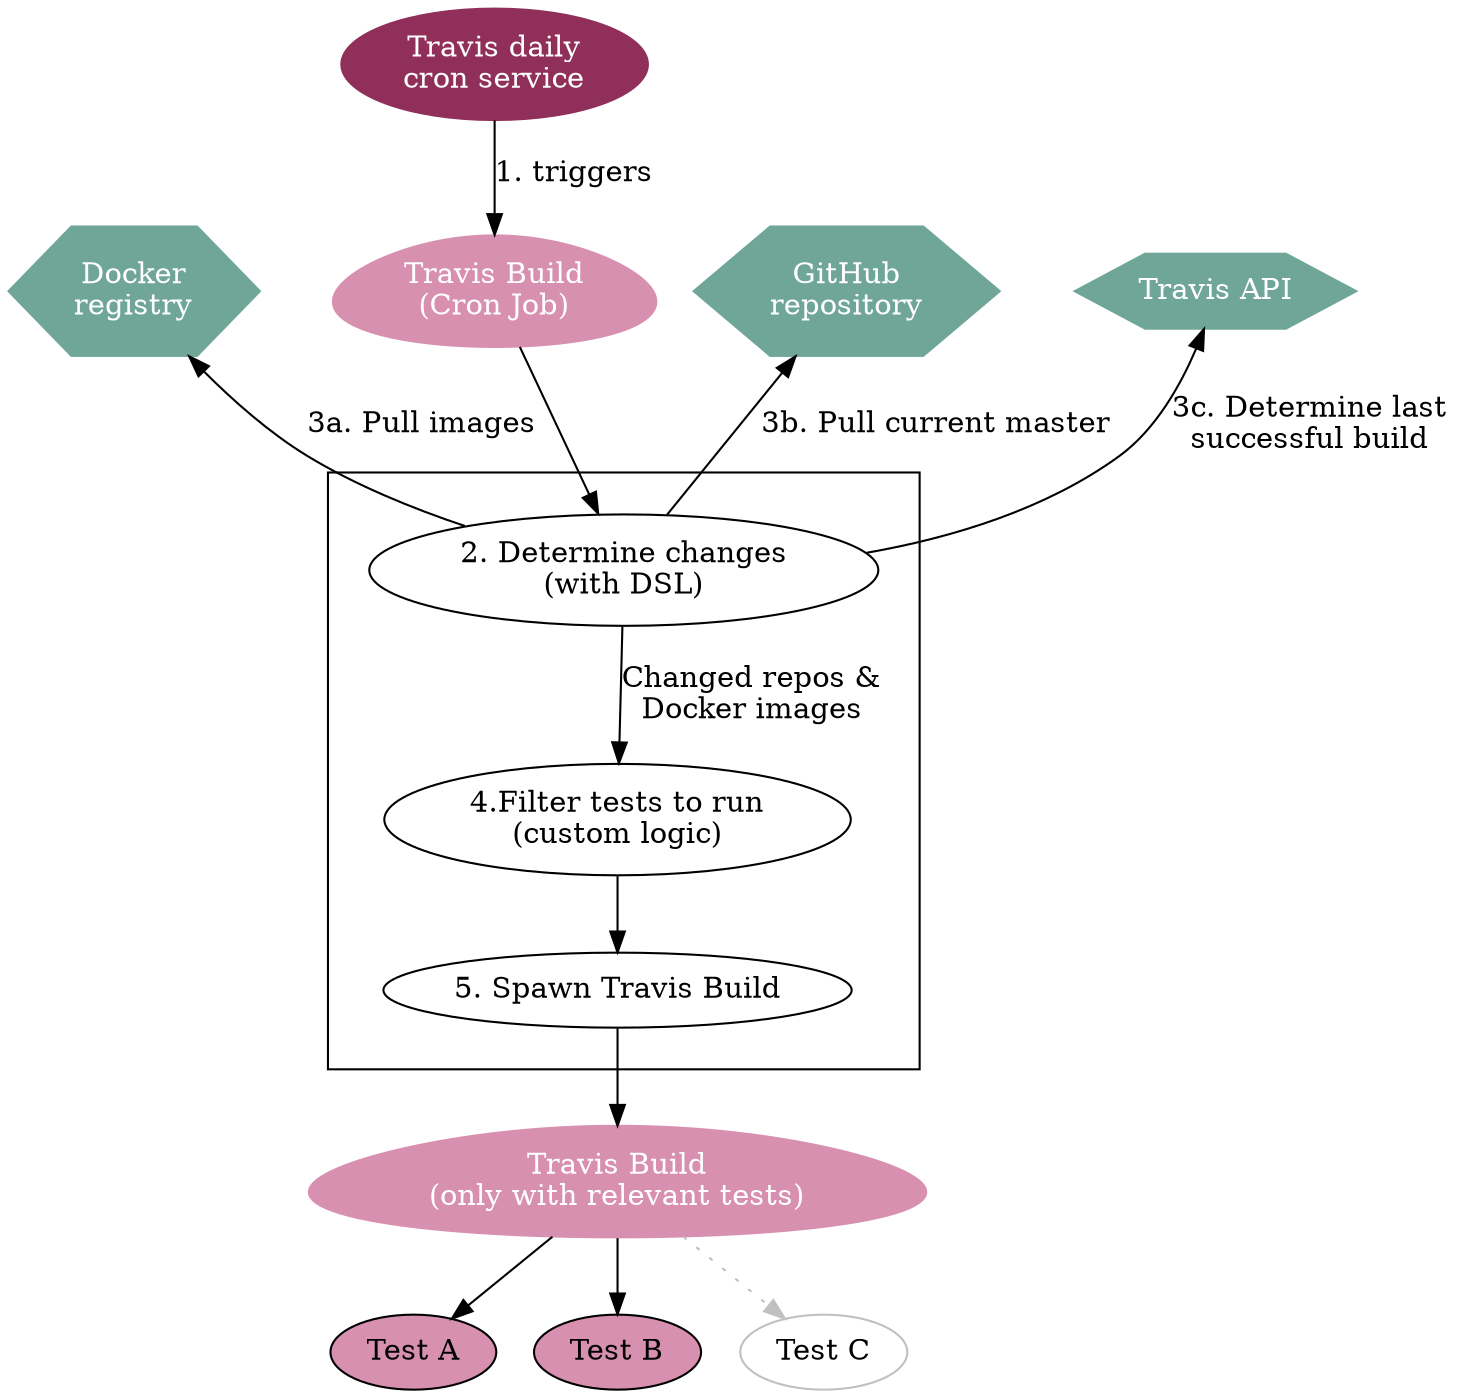 digraph spawn_travis_build_architect {
//  edge[minlen=2];

  travis_cron_trigger[label="Travis daily\ncron service",style="filled", color="#90305A", fontcolor=white];

  {
    rank=same;
    github[shape="hexagon", label="GitHub\nrepository", style="filled", color="#6FA698", fontcolor=white];
    travis_cron_job[shape="egg", label="Travis Build\n(Cron Job)", style="filled", color="#D890B0", fontcolor=white];
    docker_registry[shape="hexagon", label="Docker\nregistry", style="filled", color="#6FA698", fontcolor=white];
    travis_api[shape="hexagon", label="Travis API", style="filled", color="#6FA698", fontcolor=white];
    docker_registry -> travis_cron_job [constraints=false, style=invis];
    github -> travis_api [style=invis];
  }

  travis_cron_trigger -> travis_cron_job [label="1. triggers"];

  travis_cron_job -> determine_changes;
  docker_registry -> determine_changes[dir=back, label="3a. Pull images"];
  determine_changes -> github[label="3b. Pull current master"];
  travis_api -> determine_changes[dir=back, label="3c. Determine last\nsuccessful build"];


  subgraph cluster_cron_job_content {
    margin=20;
    determine_changes[label="2. Determine changes\n(with DSL)"];
    compute_tests_to_run[label="4.Filter tests to run\n(custom logic)"];
    spawn_travis_build[label="5. Spawn Travis Build"];
  }


  determine_changes -> compute_tests_to_run[label="Changed repos &\nDocker images"];
  compute_tests_to_run -> spawn_travis_build;

  travis_build[shape=egg,label="Travis Build\n(only with relevant tests)", style="filled", color="#D890B0", fontcolor=white];

  travis_job1[label="Test A", style="filled", fillcolor="#D890B0"];
  travis_job2[label="Test B", style="filled", fillcolor="#D890B0"];
  travis_job3[label="Test C", color="grey", fontcolor="grey", fontcolor="black"];

  spawn_travis_build -> travis_build;

  travis_build -> travis_job1;
  travis_build -> travis_job2;
  travis_build -> travis_job3 [color="grey",style="dotted"];
}
